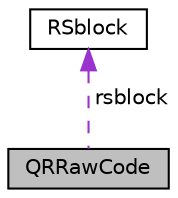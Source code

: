 digraph "QRRawCode"
{
  edge [fontname="Helvetica",fontsize="10",labelfontname="Helvetica",labelfontsize="10"];
  node [fontname="Helvetica",fontsize="10",shape=record];
  Node1 [label="QRRawCode",height=0.2,width=0.4,color="black", fillcolor="grey75", style="filled", fontcolor="black"];
  Node2 -> Node1 [dir="back",color="darkorchid3",fontsize="10",style="dashed",label=" rsblock" ,fontname="Helvetica"];
  Node2 [label="RSblock",height=0.2,width=0.4,color="black", fillcolor="white", style="filled",URL="$struct_r_sblock.html"];
}

